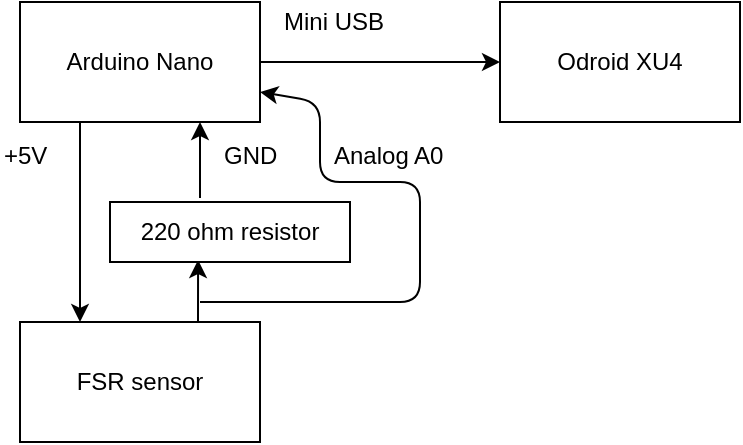 <mxfile version="10.7.7" type="github"><diagram id="SCPDQl9dcD34eaOCGE-t" name="Page-1"><mxGraphModel dx="840" dy="404" grid="1" gridSize="10" guides="1" tooltips="1" connect="1" arrows="1" fold="1" page="1" pageScale="1" pageWidth="827" pageHeight="1169" math="0" shadow="0"><root><mxCell id="0"/><mxCell id="1" parent="0"/><mxCell id="dVoxOe1M4YYmoeQl6kMZ-3" style="edgeStyle=orthogonalEdgeStyle;rounded=0;orthogonalLoop=1;jettySize=auto;html=1;exitX=1;exitY=0.5;exitDx=0;exitDy=0;entryX=0;entryY=0.5;entryDx=0;entryDy=0;" edge="1" parent="1" source="dVoxOe1M4YYmoeQl6kMZ-2" target="dVoxOe1M4YYmoeQl6kMZ-4"><mxGeometry relative="1" as="geometry"><mxPoint x="420" y="220" as="targetPoint"/></mxGeometry></mxCell><mxCell id="dVoxOe1M4YYmoeQl6kMZ-6" style="edgeStyle=orthogonalEdgeStyle;rounded=0;orthogonalLoop=1;jettySize=auto;html=1;exitX=0.25;exitY=1;exitDx=0;exitDy=0;entryX=0.25;entryY=0;entryDx=0;entryDy=0;" edge="1" parent="1" source="dVoxOe1M4YYmoeQl6kMZ-2" target="dVoxOe1M4YYmoeQl6kMZ-9"><mxGeometry relative="1" as="geometry"><mxPoint x="270" y="300" as="targetPoint"/></mxGeometry></mxCell><mxCell id="dVoxOe1M4YYmoeQl6kMZ-2" value="Arduino Nano" style="rounded=0;whiteSpace=wrap;html=1;" vertex="1" parent="1"><mxGeometry x="240" y="190" width="120" height="60" as="geometry"/></mxCell><mxCell id="dVoxOe1M4YYmoeQl6kMZ-4" value="Odroid XU4" style="rounded=0;whiteSpace=wrap;html=1;" vertex="1" parent="1"><mxGeometry x="480" y="190" width="120" height="60" as="geometry"/></mxCell><mxCell id="dVoxOe1M4YYmoeQl6kMZ-5" value="Mini USB" style="text;html=1;resizable=0;points=[];autosize=1;align=left;verticalAlign=top;spacingTop=-4;" vertex="1" parent="1"><mxGeometry x="370" y="190" width="70" height="20" as="geometry"/></mxCell><mxCell id="dVoxOe1M4YYmoeQl6kMZ-8" value="+5V" style="text;html=1;resizable=0;points=[];autosize=1;align=left;verticalAlign=top;spacingTop=-4;" vertex="1" parent="1"><mxGeometry x="230" y="257" width="40" height="20" as="geometry"/></mxCell><mxCell id="dVoxOe1M4YYmoeQl6kMZ-10" style="edgeStyle=orthogonalEdgeStyle;rounded=0;orthogonalLoop=1;jettySize=auto;html=1;entryX=0.75;entryY=1;entryDx=0;entryDy=0;exitX=0.375;exitY=-0.067;exitDx=0;exitDy=0;exitPerimeter=0;" edge="1" parent="1" source="dVoxOe1M4YYmoeQl6kMZ-13" target="dVoxOe1M4YYmoeQl6kMZ-2"><mxGeometry relative="1" as="geometry"><mxPoint x="330" y="320" as="sourcePoint"/></mxGeometry></mxCell><mxCell id="dVoxOe1M4YYmoeQl6kMZ-15" style="edgeStyle=orthogonalEdgeStyle;rounded=0;orthogonalLoop=1;jettySize=auto;html=1;exitX=0.75;exitY=0;exitDx=0;exitDy=0;entryX=0.367;entryY=0.967;entryDx=0;entryDy=0;entryPerimeter=0;" edge="1" parent="1" source="dVoxOe1M4YYmoeQl6kMZ-9" target="dVoxOe1M4YYmoeQl6kMZ-13"><mxGeometry relative="1" as="geometry"><mxPoint x="330" y="330" as="targetPoint"/></mxGeometry></mxCell><mxCell id="dVoxOe1M4YYmoeQl6kMZ-9" value="FSR sensor" style="rounded=0;whiteSpace=wrap;html=1;" vertex="1" parent="1"><mxGeometry x="240" y="350" width="120" height="60" as="geometry"/></mxCell><mxCell id="dVoxOe1M4YYmoeQl6kMZ-11" value="GND" style="text;html=1;resizable=0;points=[];autosize=1;align=left;verticalAlign=top;spacingTop=-4;" vertex="1" parent="1"><mxGeometry x="340" y="257" width="40" height="20" as="geometry"/></mxCell><mxCell id="dVoxOe1M4YYmoeQl6kMZ-13" value="220 ohm resistor" style="rounded=0;whiteSpace=wrap;html=1;" vertex="1" parent="1"><mxGeometry x="285" y="290" width="120" height="30" as="geometry"/></mxCell><mxCell id="dVoxOe1M4YYmoeQl6kMZ-16" value="" style="endArrow=classic;html=1;entryX=1;entryY=0.75;entryDx=0;entryDy=0;" edge="1" parent="1" target="dVoxOe1M4YYmoeQl6kMZ-2"><mxGeometry width="50" height="50" relative="1" as="geometry"><mxPoint x="330" y="340" as="sourcePoint"/><mxPoint x="370" y="240" as="targetPoint"/><Array as="points"><mxPoint x="440" y="340"/><mxPoint x="440" y="280"/><mxPoint x="390" y="280"/><mxPoint x="390" y="240"/></Array></mxGeometry></mxCell><mxCell id="dVoxOe1M4YYmoeQl6kMZ-17" value="Analog A0" style="text;html=1;resizable=0;points=[];autosize=1;align=left;verticalAlign=top;spacingTop=-4;" vertex="1" parent="1"><mxGeometry x="395" y="257" width="70" height="20" as="geometry"/></mxCell></root></mxGraphModel></diagram></mxfile>